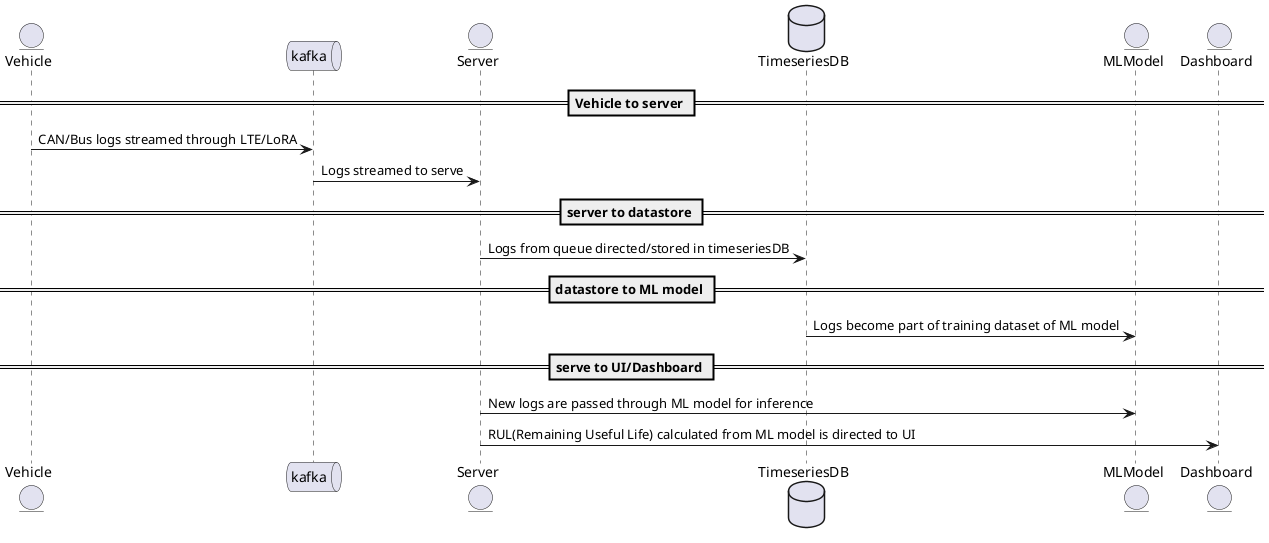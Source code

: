 @startuml vehicle-edge-telemetry
== Vehicle to server ==
entity Vehicle
queue kafka
entity Server
Vehicle->kafka: CAN/Bus logs streamed through LTE/LoRA
kafka->Server: Logs streamed to serve

== server to datastore ==
database TimeseriesDB
Server->TimeseriesDB: Logs from queue directed/stored in timeseriesDB

== datastore to ML model ==
entity MLModel
TimeseriesDB->MLModel: Logs become part of training dataset of ML model

== serve to UI/Dashboard ==
entity Dashboard
Server->MLModel: New logs are passed through ML model for inference
Server->Dashboard: RUL(Remaining Useful Life) calculated from ML model is directed to UI
@enduml
